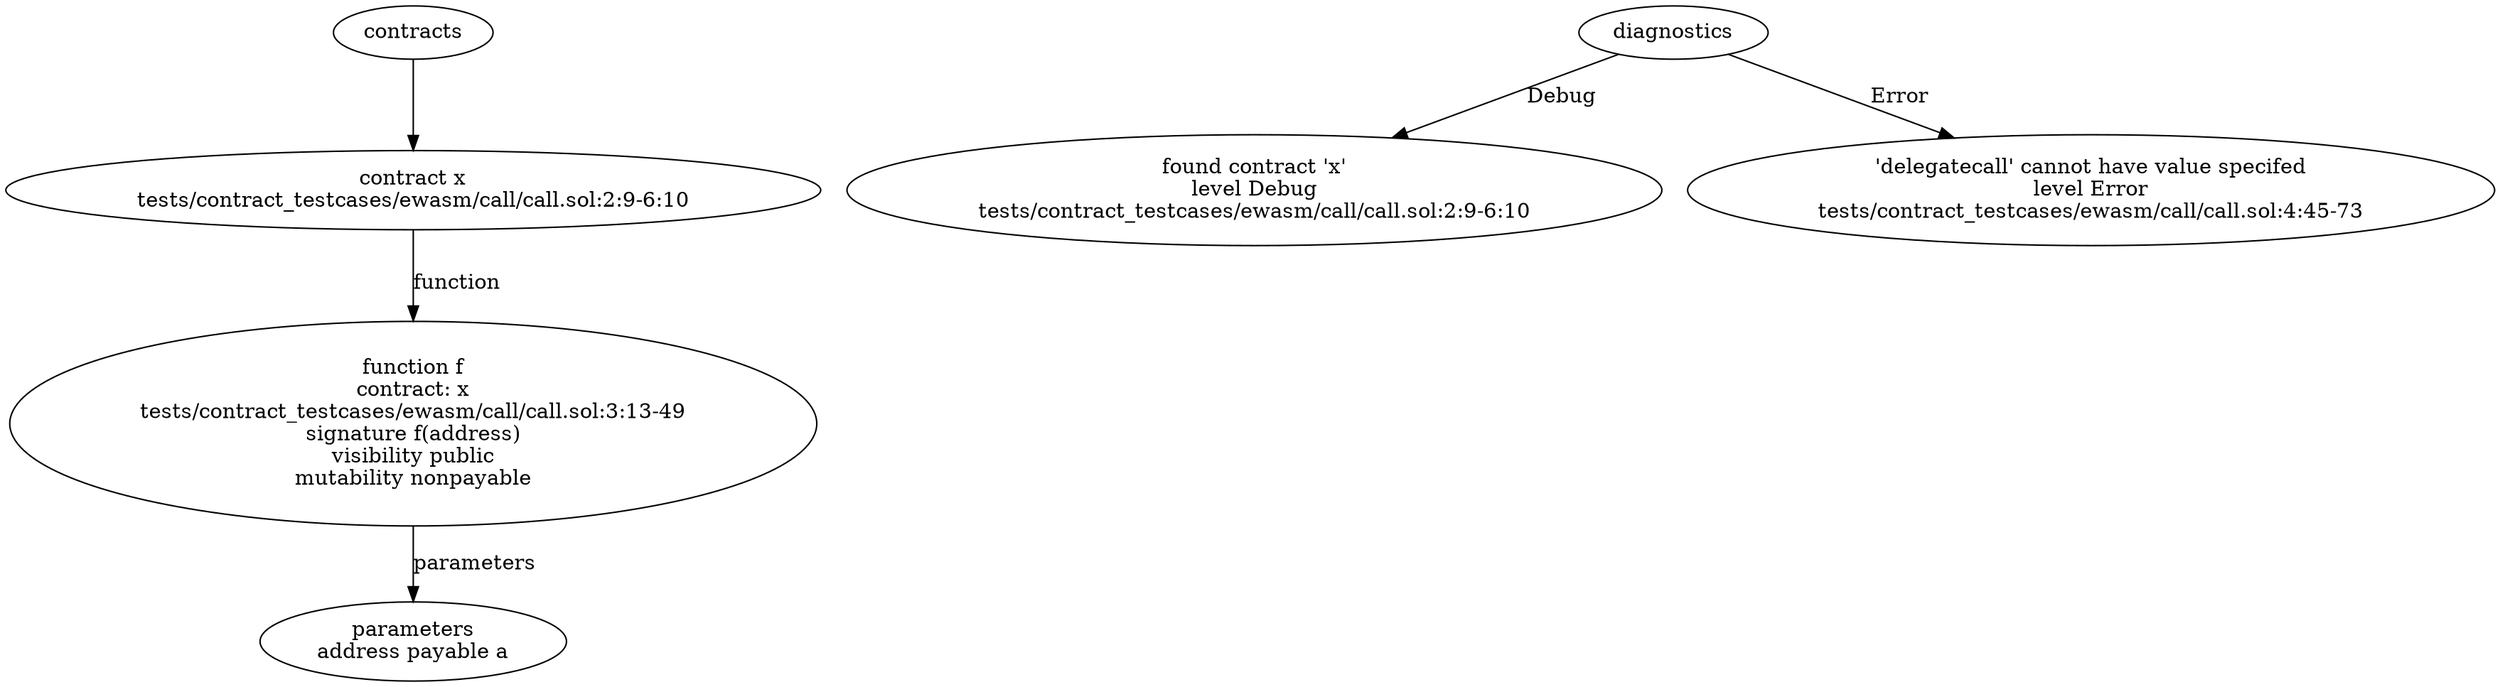 strict digraph "tests/contract_testcases/ewasm/call/call.sol" {
	contract [label="contract x\ntests/contract_testcases/ewasm/call/call.sol:2:9-6:10"]
	f [label="function f\ncontract: x\ntests/contract_testcases/ewasm/call/call.sol:3:13-49\nsignature f(address)\nvisibility public\nmutability nonpayable"]
	parameters [label="parameters\naddress payable a"]
	diagnostic [label="found contract 'x'\nlevel Debug\ntests/contract_testcases/ewasm/call/call.sol:2:9-6:10"]
	diagnostic_6 [label="'delegatecall' cannot have value specifed\nlevel Error\ntests/contract_testcases/ewasm/call/call.sol:4:45-73"]
	contracts -> contract
	contract -> f [label="function"]
	f -> parameters [label="parameters"]
	diagnostics -> diagnostic [label="Debug"]
	diagnostics -> diagnostic_6 [label="Error"]
}
